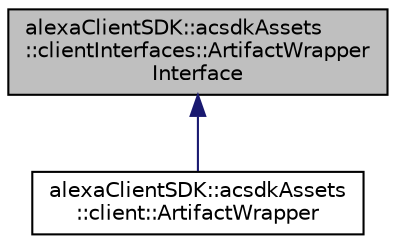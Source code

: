 digraph "alexaClientSDK::acsdkAssets::clientInterfaces::ArtifactWrapperInterface"
{
  edge [fontname="Helvetica",fontsize="10",labelfontname="Helvetica",labelfontsize="10"];
  node [fontname="Helvetica",fontsize="10",shape=record];
  Node0 [label="alexaClientSDK::acsdkAssets\l::clientInterfaces::ArtifactWrapper\lInterface",height=0.2,width=0.4,color="black", fillcolor="grey75", style="filled", fontcolor="black"];
  Node0 -> Node1 [dir="back",color="midnightblue",fontsize="10",style="solid",fontname="Helvetica"];
  Node1 [label="alexaClientSDK::acsdkAssets\l::client::ArtifactWrapper",height=0.2,width=0.4,color="black", fillcolor="white", style="filled",URL="$classalexa_client_s_d_k_1_1acsdk_assets_1_1client_1_1_artifact_wrapper.html"];
}
